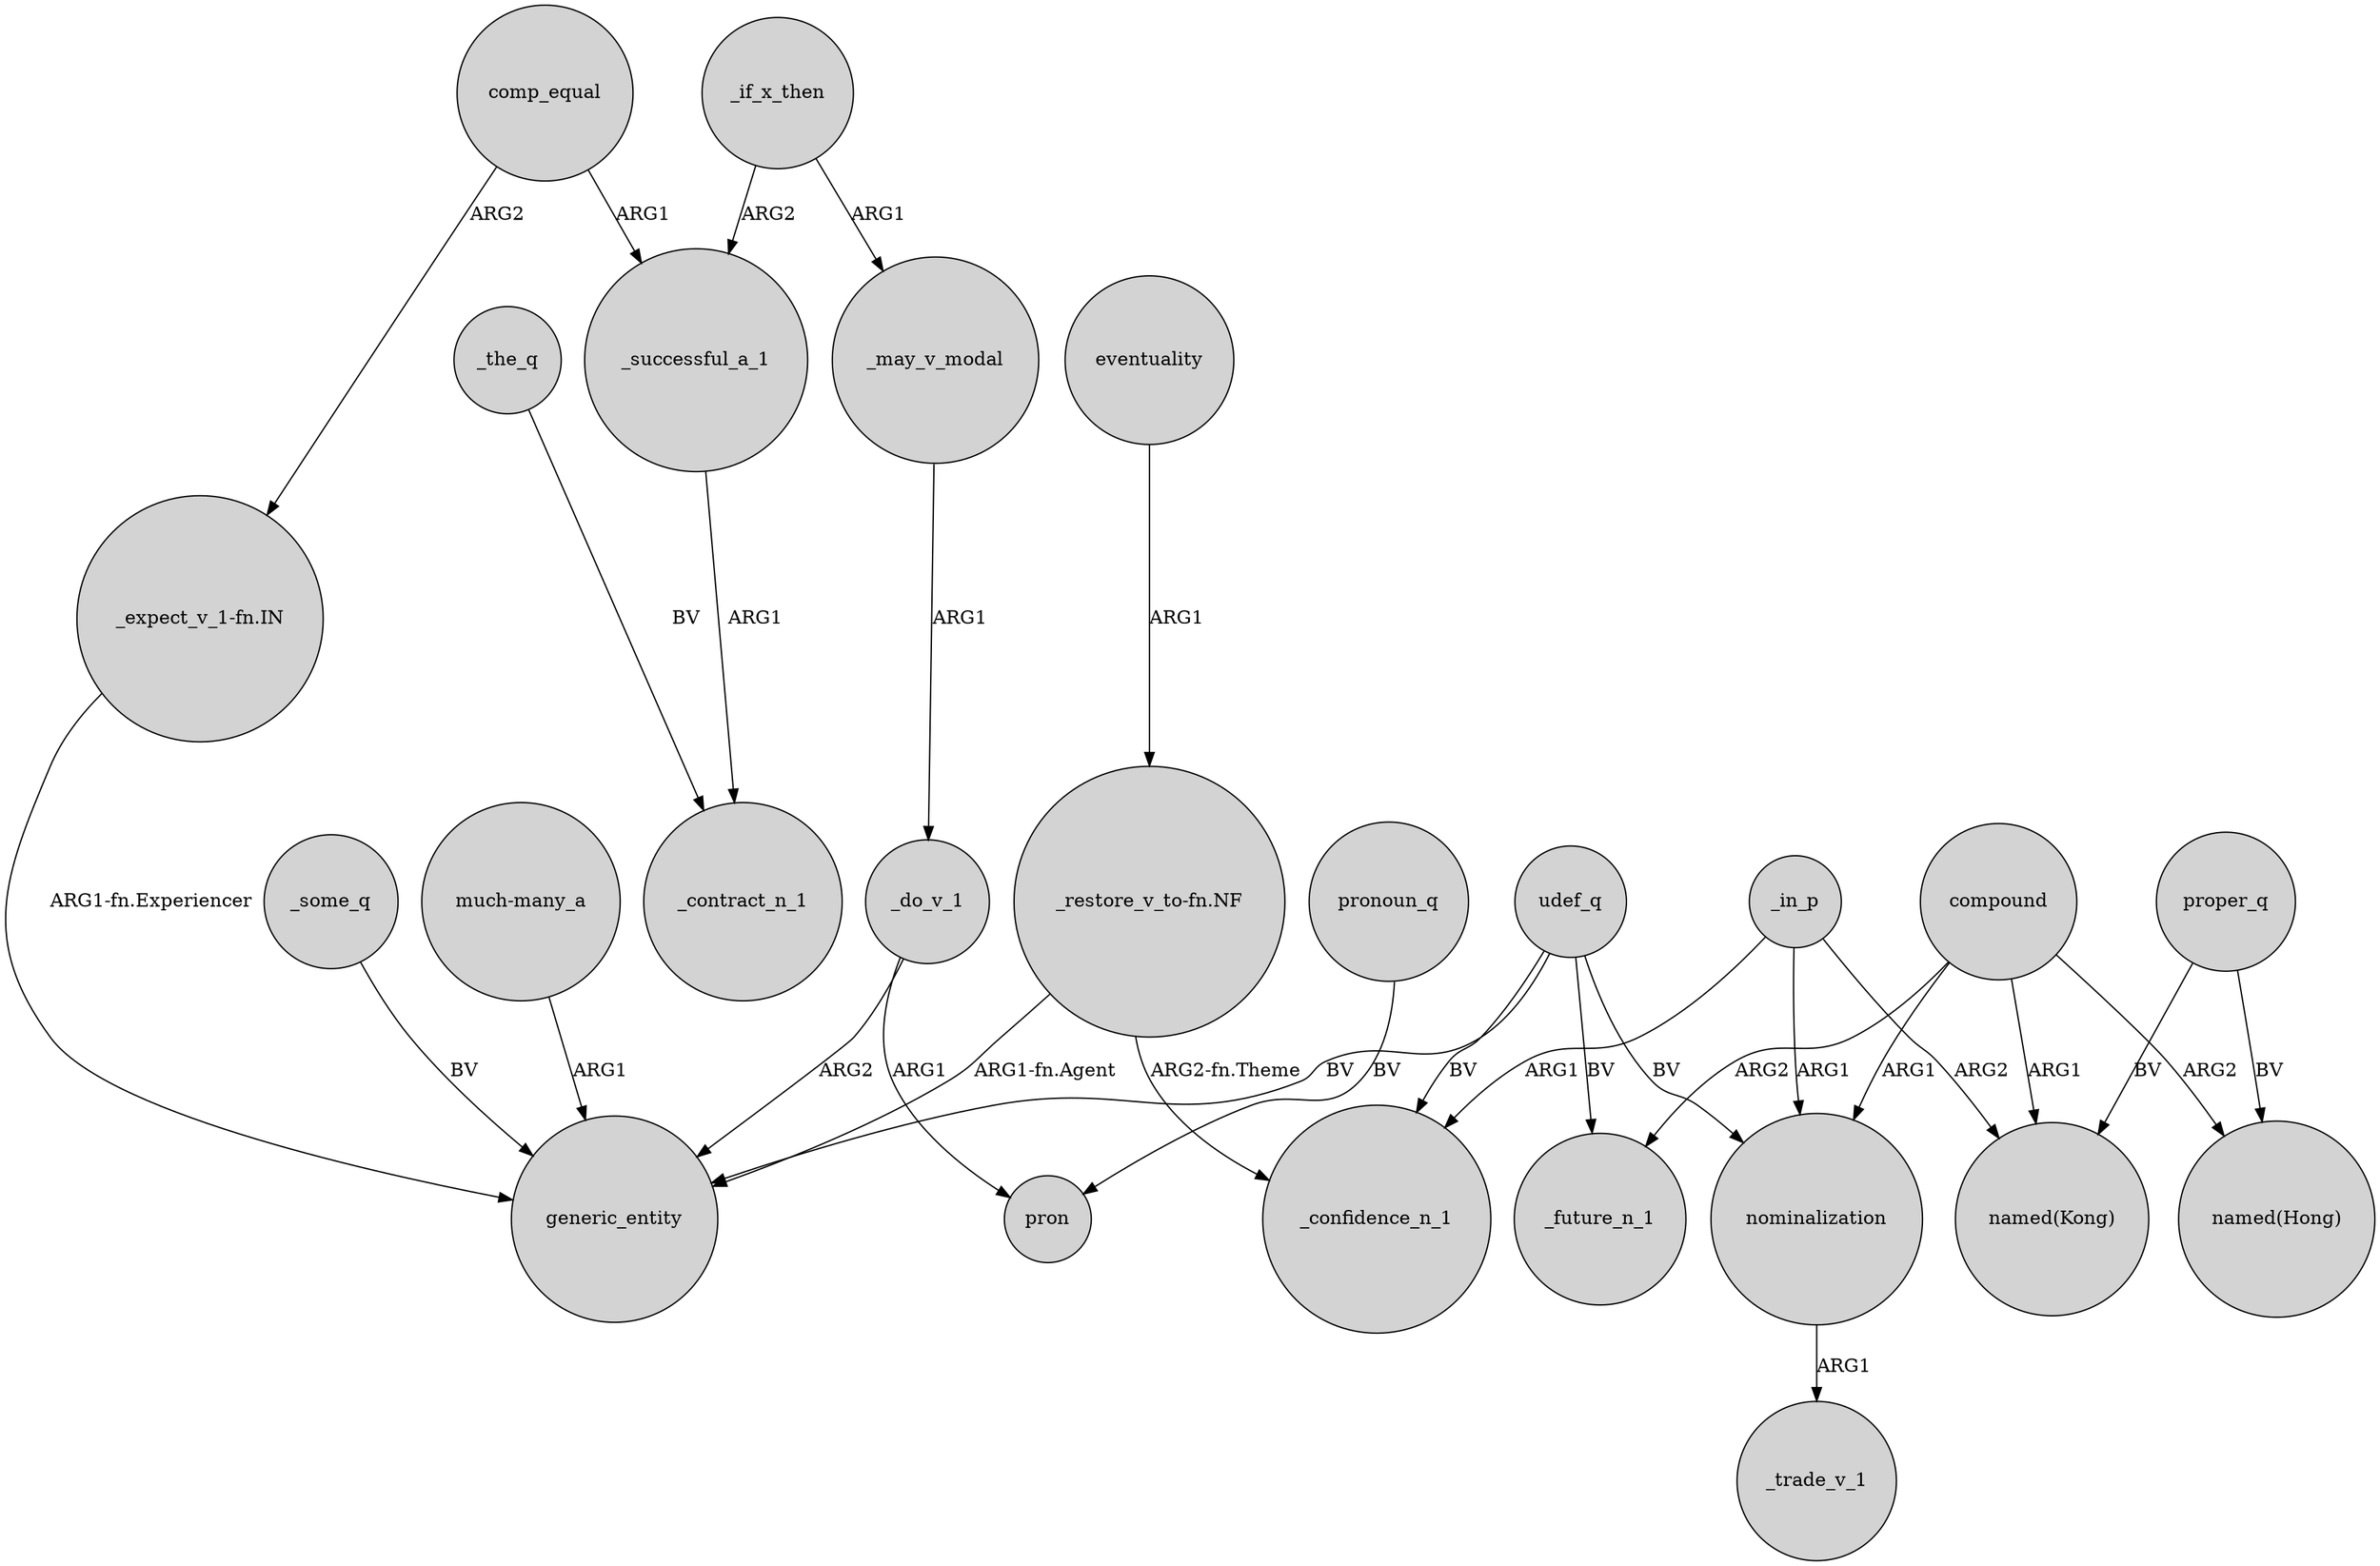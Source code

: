 digraph {
	node [shape=circle style=filled]
	eventuality -> "_restore_v_to-fn.NF" [label=ARG1]
	udef_q -> generic_entity [label=BV]
	"much-many_a" -> generic_entity [label=ARG1]
	_successful_a_1 -> _contract_n_1 [label=ARG1]
	_in_p -> _confidence_n_1 [label=ARG1]
	compound -> "named(Hong)" [label=ARG2]
	_if_x_then -> _may_v_modal [label=ARG1]
	"_restore_v_to-fn.NF" -> generic_entity [label="ARG1-fn.Agent"]
	nominalization -> _trade_v_1 [label=ARG1]
	_do_v_1 -> generic_entity [label=ARG2]
	compound -> _future_n_1 [label=ARG2]
	proper_q -> "named(Hong)" [label=BV]
	pronoun_q -> pron [label=BV]
	_the_q -> _contract_n_1 [label=BV]
	_do_v_1 -> pron [label=ARG1]
	_in_p -> "named(Kong)" [label=ARG2]
	proper_q -> "named(Kong)" [label=BV]
	udef_q -> _confidence_n_1 [label=BV]
	_in_p -> nominalization [label=ARG1]
	"_restore_v_to-fn.NF" -> _confidence_n_1 [label="ARG2-fn.Theme"]
	udef_q -> _future_n_1 [label=BV]
	_some_q -> generic_entity [label=BV]
	udef_q -> nominalization [label=BV]
	comp_equal -> _successful_a_1 [label=ARG1]
	_if_x_then -> _successful_a_1 [label=ARG2]
	"_expect_v_1-fn.IN" -> generic_entity [label="ARG1-fn.Experiencer"]
	comp_equal -> "_expect_v_1-fn.IN" [label=ARG2]
	compound -> nominalization [label=ARG1]
	_may_v_modal -> _do_v_1 [label=ARG1]
	compound -> "named(Kong)" [label=ARG1]
}
